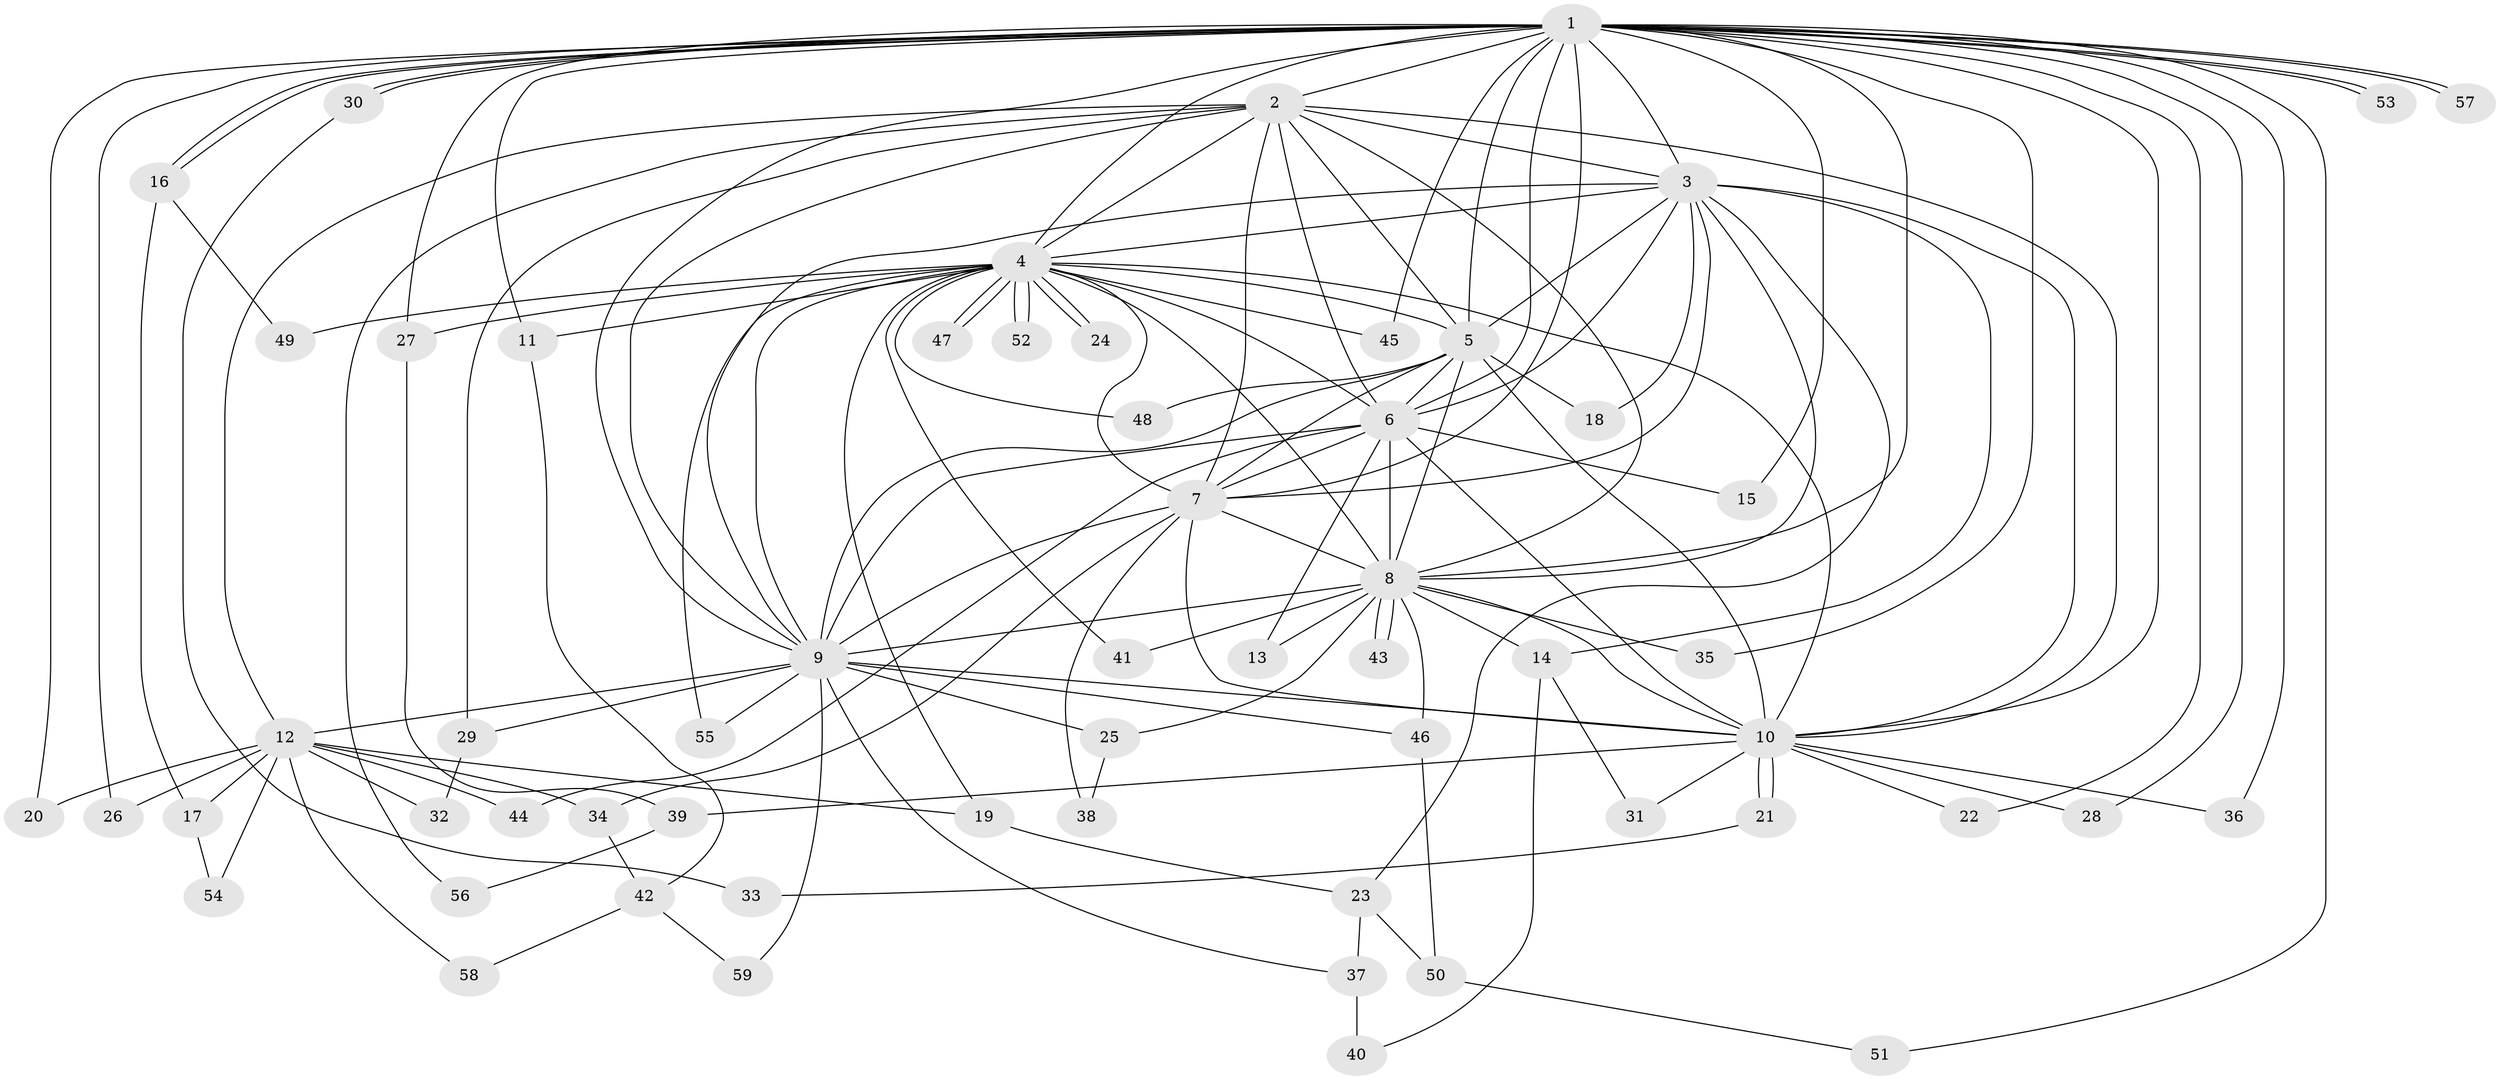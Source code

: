 // coarse degree distribution, {19: 0.02702702702702703, 16: 0.02702702702702703, 7: 0.02702702702702703, 15: 0.02702702702702703, 11: 0.02702702702702703, 6: 0.02702702702702703, 5: 0.08108108108108109, 8: 0.02702702702702703, 3: 0.13513513513513514, 2: 0.40540540540540543, 1: 0.16216216216216217, 4: 0.02702702702702703}
// Generated by graph-tools (version 1.1) at 2025/49/03/04/25 22:49:54]
// undirected, 59 vertices, 143 edges
graph export_dot {
  node [color=gray90,style=filled];
  1;
  2;
  3;
  4;
  5;
  6;
  7;
  8;
  9;
  10;
  11;
  12;
  13;
  14;
  15;
  16;
  17;
  18;
  19;
  20;
  21;
  22;
  23;
  24;
  25;
  26;
  27;
  28;
  29;
  30;
  31;
  32;
  33;
  34;
  35;
  36;
  37;
  38;
  39;
  40;
  41;
  42;
  43;
  44;
  45;
  46;
  47;
  48;
  49;
  50;
  51;
  52;
  53;
  54;
  55;
  56;
  57;
  58;
  59;
  1 -- 2;
  1 -- 3;
  1 -- 4;
  1 -- 5;
  1 -- 6;
  1 -- 7;
  1 -- 8;
  1 -- 9;
  1 -- 10;
  1 -- 11;
  1 -- 15;
  1 -- 16;
  1 -- 16;
  1 -- 20;
  1 -- 22;
  1 -- 26;
  1 -- 27;
  1 -- 28;
  1 -- 30;
  1 -- 30;
  1 -- 35;
  1 -- 36;
  1 -- 45;
  1 -- 51;
  1 -- 53;
  1 -- 53;
  1 -- 57;
  1 -- 57;
  2 -- 3;
  2 -- 4;
  2 -- 5;
  2 -- 6;
  2 -- 7;
  2 -- 8;
  2 -- 9;
  2 -- 10;
  2 -- 12;
  2 -- 29;
  2 -- 56;
  3 -- 4;
  3 -- 5;
  3 -- 6;
  3 -- 7;
  3 -- 8;
  3 -- 9;
  3 -- 10;
  3 -- 14;
  3 -- 18;
  3 -- 23;
  4 -- 5;
  4 -- 6;
  4 -- 7;
  4 -- 8;
  4 -- 9;
  4 -- 10;
  4 -- 11;
  4 -- 19;
  4 -- 24;
  4 -- 24;
  4 -- 27;
  4 -- 41;
  4 -- 45;
  4 -- 47;
  4 -- 47;
  4 -- 48;
  4 -- 49;
  4 -- 52;
  4 -- 52;
  4 -- 55;
  5 -- 6;
  5 -- 7;
  5 -- 8;
  5 -- 9;
  5 -- 10;
  5 -- 18;
  5 -- 48;
  6 -- 7;
  6 -- 8;
  6 -- 9;
  6 -- 10;
  6 -- 13;
  6 -- 15;
  6 -- 44;
  7 -- 8;
  7 -- 9;
  7 -- 10;
  7 -- 34;
  7 -- 38;
  8 -- 9;
  8 -- 10;
  8 -- 13;
  8 -- 14;
  8 -- 25;
  8 -- 35;
  8 -- 41;
  8 -- 43;
  8 -- 43;
  8 -- 46;
  9 -- 10;
  9 -- 12;
  9 -- 25;
  9 -- 29;
  9 -- 37;
  9 -- 46;
  9 -- 55;
  9 -- 59;
  10 -- 21;
  10 -- 21;
  10 -- 22;
  10 -- 28;
  10 -- 31;
  10 -- 36;
  10 -- 39;
  11 -- 42;
  12 -- 17;
  12 -- 19;
  12 -- 20;
  12 -- 26;
  12 -- 32;
  12 -- 34;
  12 -- 44;
  12 -- 54;
  12 -- 58;
  14 -- 31;
  14 -- 40;
  16 -- 17;
  16 -- 49;
  17 -- 54;
  19 -- 23;
  21 -- 33;
  23 -- 37;
  23 -- 50;
  25 -- 38;
  27 -- 39;
  29 -- 32;
  30 -- 33;
  34 -- 42;
  37 -- 40;
  39 -- 56;
  42 -- 58;
  42 -- 59;
  46 -- 50;
  50 -- 51;
}
